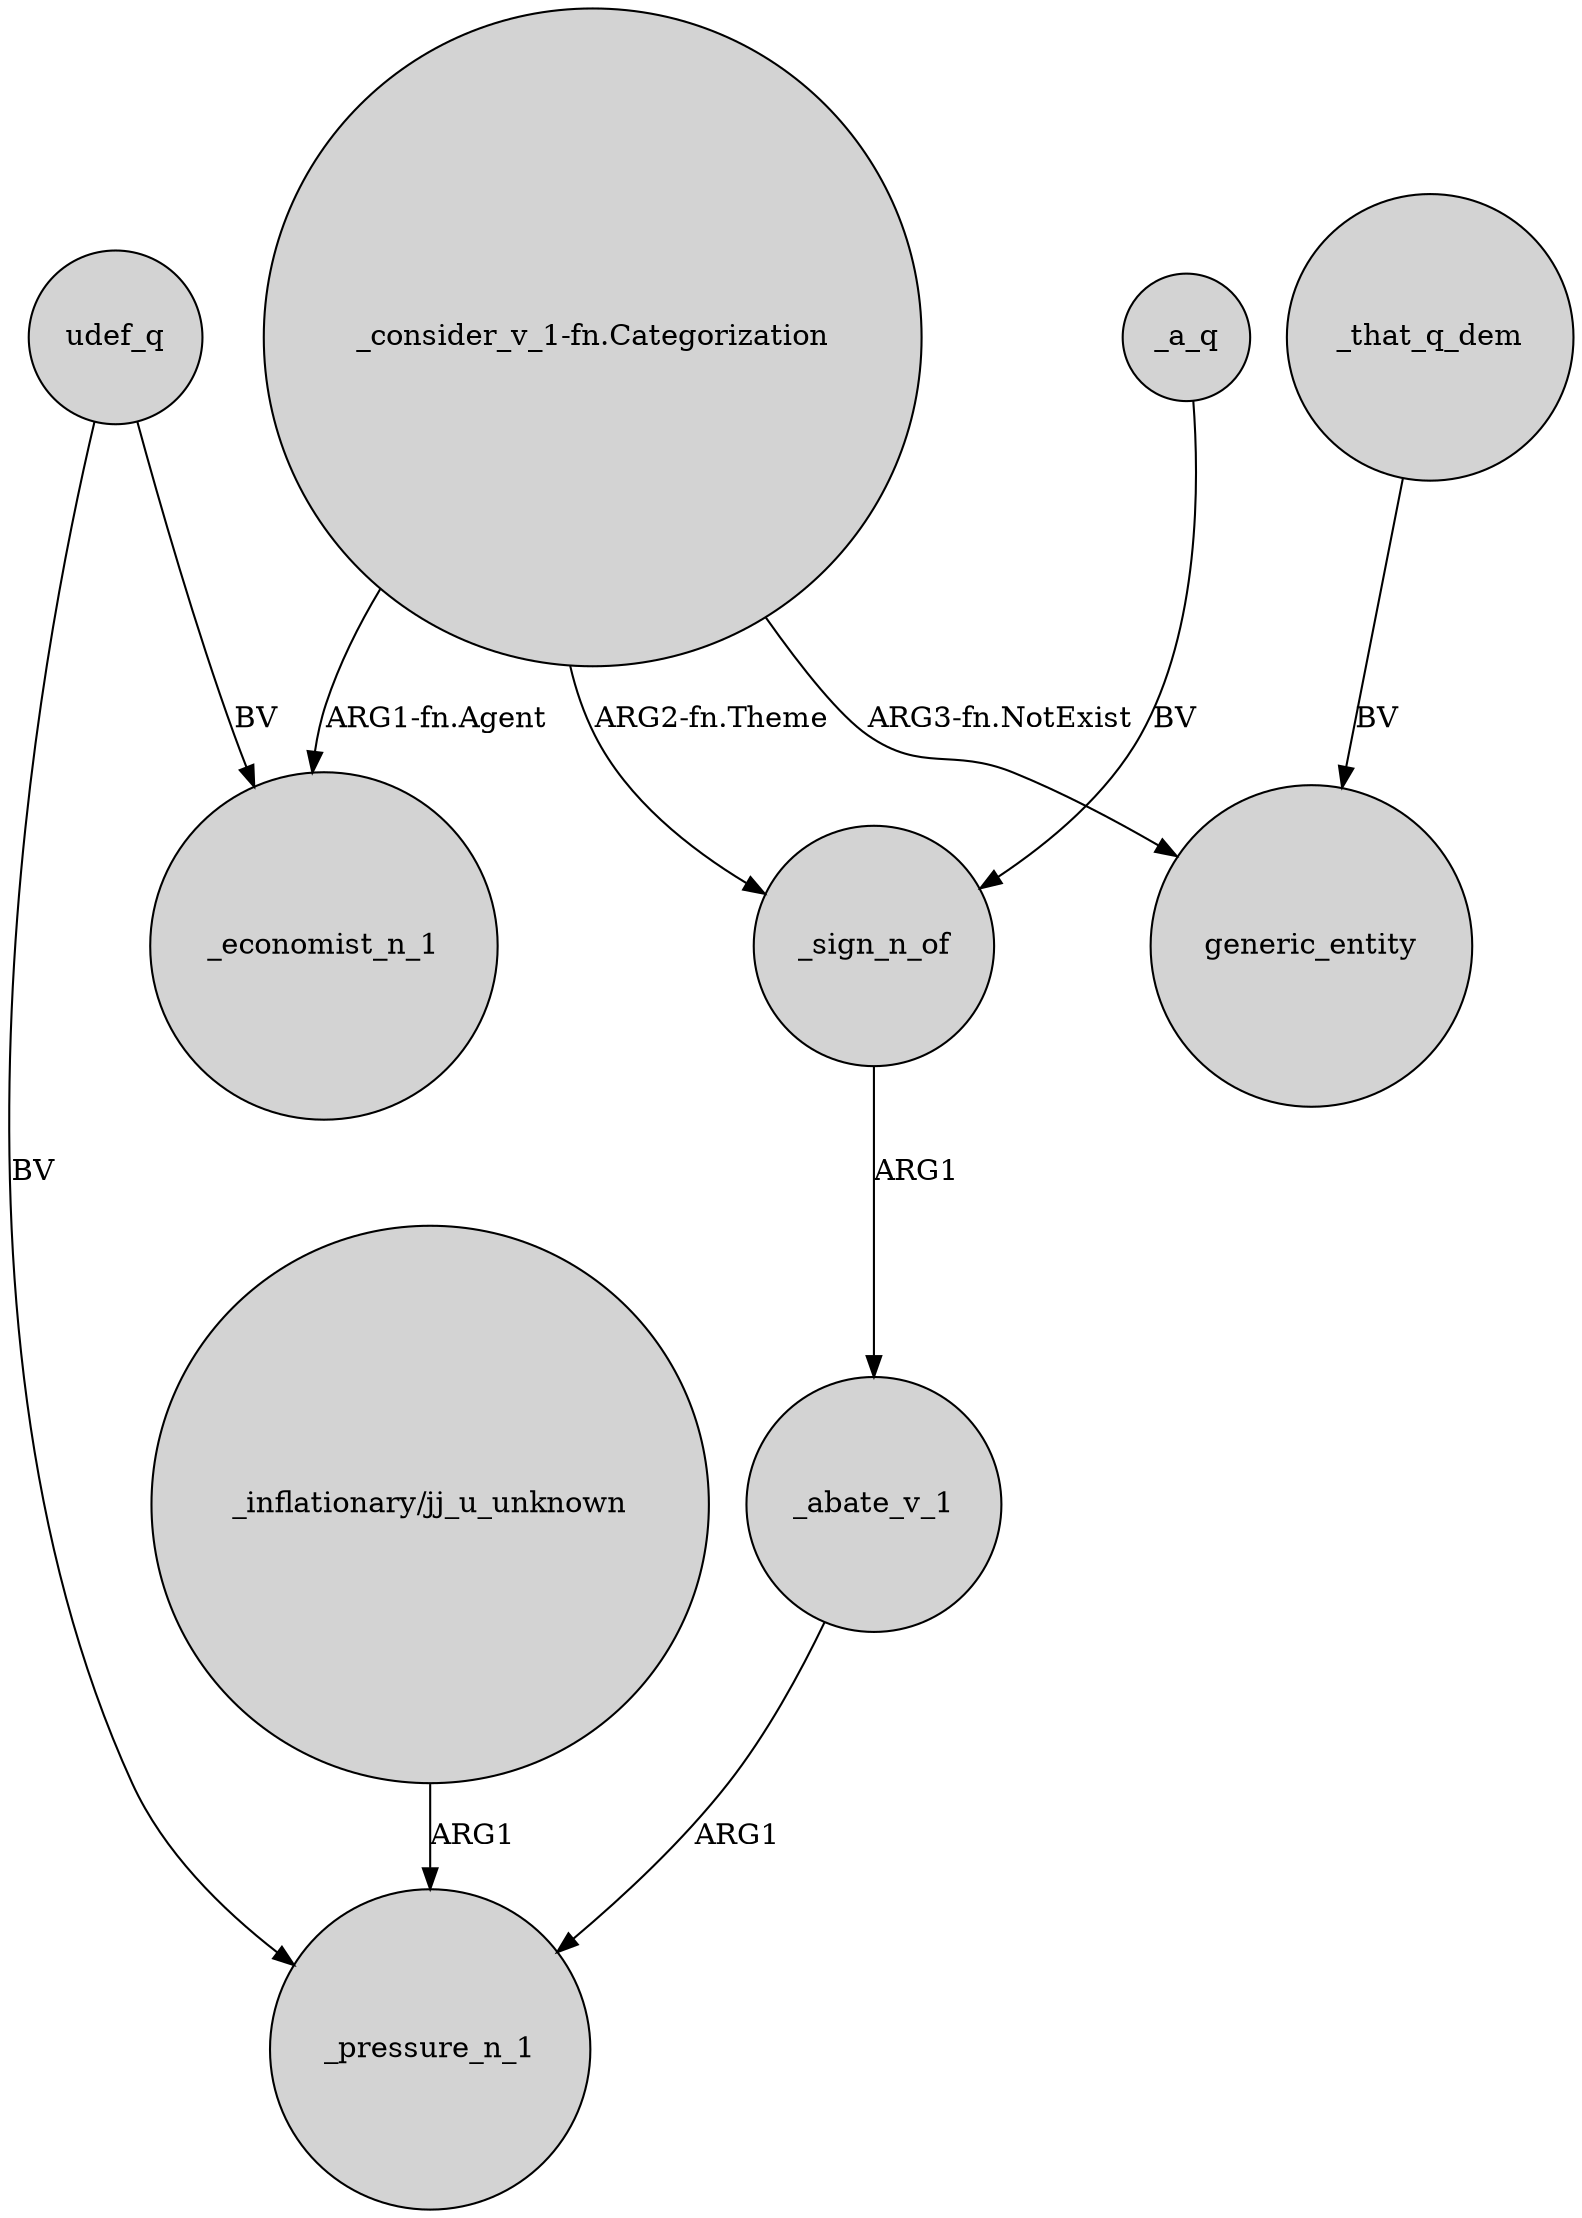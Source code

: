 digraph {
	node [shape=circle style=filled]
	udef_q -> _pressure_n_1 [label=BV]
	"_inflationary/jj_u_unknown" -> _pressure_n_1 [label=ARG1]
	"_consider_v_1-fn.Categorization" -> _economist_n_1 [label="ARG1-fn.Agent"]
	"_consider_v_1-fn.Categorization" -> generic_entity [label="ARG3-fn.NotExist"]
	_sign_n_of -> _abate_v_1 [label=ARG1]
	udef_q -> _economist_n_1 [label=BV]
	_abate_v_1 -> _pressure_n_1 [label=ARG1]
	_that_q_dem -> generic_entity [label=BV]
	"_consider_v_1-fn.Categorization" -> _sign_n_of [label="ARG2-fn.Theme"]
	_a_q -> _sign_n_of [label=BV]
}
